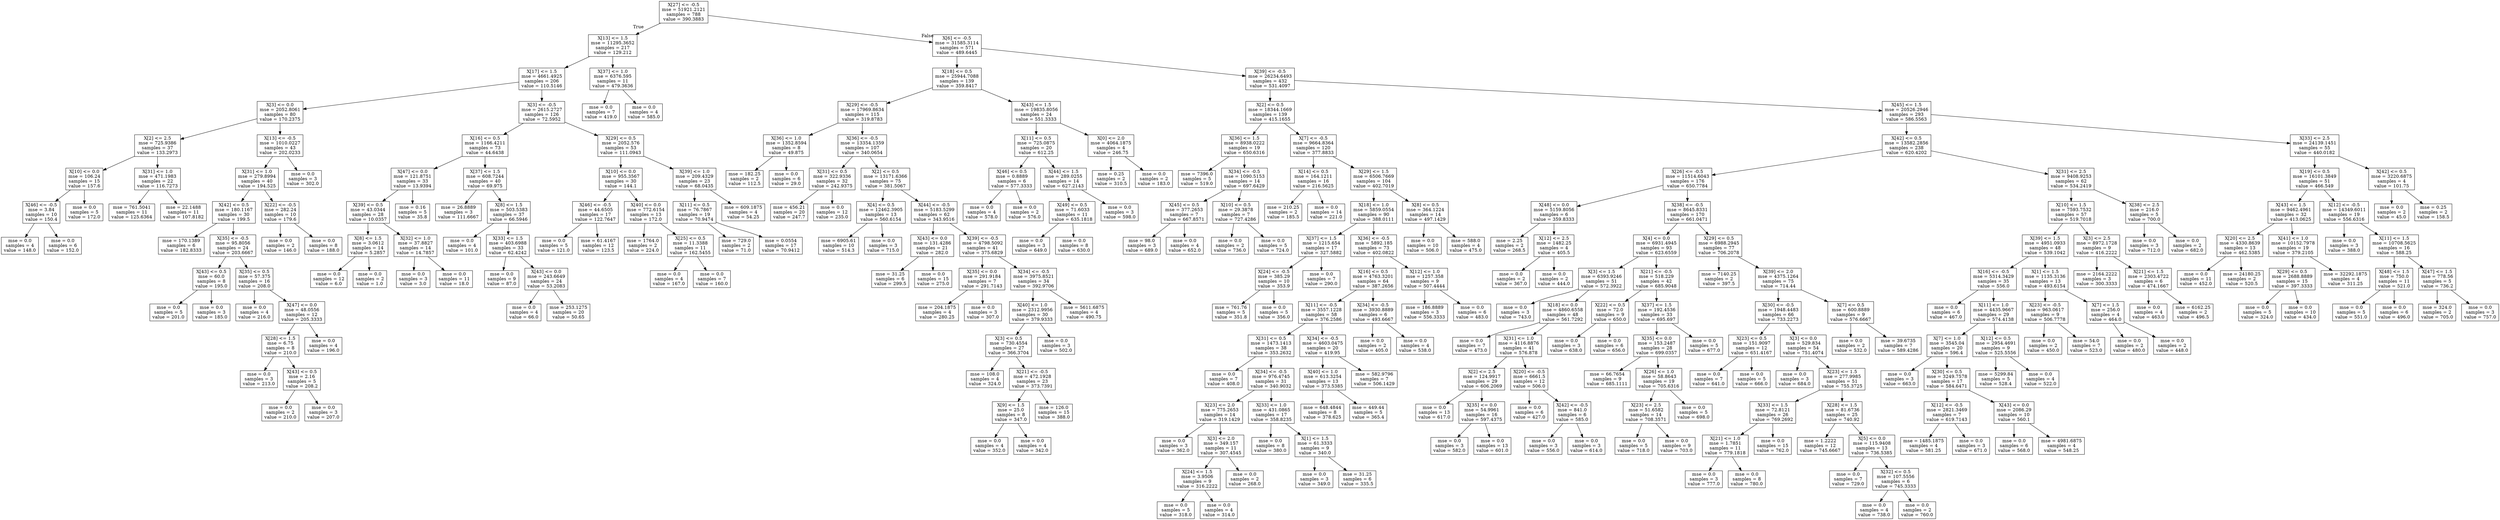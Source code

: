 digraph Tree {
node [shape=box] ;
0 [label="X[27] <= -0.5\nmse = 51921.2121\nsamples = 788\nvalue = 390.3883"] ;
1 [label="X[13] <= 1.5\nmse = 11295.3652\nsamples = 217\nvalue = 129.212"] ;
0 -> 1 [labeldistance=2.5, labelangle=45, headlabel="True"] ;
2 [label="X[17] <= 1.5\nmse = 4661.4925\nsamples = 206\nvalue = 110.5146"] ;
1 -> 2 ;
3 [label="X[3] <= 0.0\nmse = 2052.8061\nsamples = 80\nvalue = 170.2375"] ;
2 -> 3 ;
4 [label="X[2] <= 2.5\nmse = 725.9386\nsamples = 37\nvalue = 133.2973"] ;
3 -> 4 ;
5 [label="X[10] <= 0.0\nmse = 106.24\nsamples = 15\nvalue = 157.6"] ;
4 -> 5 ;
6 [label="X[46] <= -0.5\nmse = 3.84\nsamples = 10\nvalue = 150.4"] ;
5 -> 6 ;
7 [label="mse = 0.0\nsamples = 4\nvalue = 148.0"] ;
6 -> 7 ;
8 [label="mse = 0.0\nsamples = 6\nvalue = 152.0"] ;
6 -> 8 ;
9 [label="mse = 0.0\nsamples = 5\nvalue = 172.0"] ;
5 -> 9 ;
10 [label="X[31] <= 1.0\nmse = 471.1983\nsamples = 22\nvalue = 116.7273"] ;
4 -> 10 ;
11 [label="mse = 761.5041\nsamples = 11\nvalue = 125.6364"] ;
10 -> 11 ;
12 [label="mse = 22.1488\nsamples = 11\nvalue = 107.8182"] ;
10 -> 12 ;
13 [label="X[13] <= -0.5\nmse = 1010.0227\nsamples = 43\nvalue = 202.0233"] ;
3 -> 13 ;
14 [label="X[31] <= 1.0\nmse = 279.8994\nsamples = 40\nvalue = 194.525"] ;
13 -> 14 ;
15 [label="X[42] <= 0.5\nmse = 180.1167\nsamples = 30\nvalue = 199.5"] ;
14 -> 15 ;
16 [label="mse = 170.1389\nsamples = 6\nvalue = 182.8333"] ;
15 -> 16 ;
17 [label="X[35] <= -0.5\nmse = 95.8056\nsamples = 24\nvalue = 203.6667"] ;
15 -> 17 ;
18 [label="X[43] <= 0.5\nmse = 60.0\nsamples = 8\nvalue = 195.0"] ;
17 -> 18 ;
19 [label="mse = 0.0\nsamples = 5\nvalue = 201.0"] ;
18 -> 19 ;
20 [label="mse = 0.0\nsamples = 3\nvalue = 185.0"] ;
18 -> 20 ;
21 [label="X[35] <= 0.5\nmse = 57.375\nsamples = 16\nvalue = 208.0"] ;
17 -> 21 ;
22 [label="mse = 0.0\nsamples = 4\nvalue = 216.0"] ;
21 -> 22 ;
23 [label="X[47] <= 0.0\nmse = 48.0556\nsamples = 12\nvalue = 205.3333"] ;
21 -> 23 ;
24 [label="X[28] <= 1.5\nmse = 6.75\nsamples = 8\nvalue = 210.0"] ;
23 -> 24 ;
25 [label="mse = 0.0\nsamples = 3\nvalue = 213.0"] ;
24 -> 25 ;
26 [label="X[43] <= 0.5\nmse = 2.16\nsamples = 5\nvalue = 208.2"] ;
24 -> 26 ;
27 [label="mse = 0.0\nsamples = 2\nvalue = 210.0"] ;
26 -> 27 ;
28 [label="mse = 0.0\nsamples = 3\nvalue = 207.0"] ;
26 -> 28 ;
29 [label="mse = 0.0\nsamples = 4\nvalue = 196.0"] ;
23 -> 29 ;
30 [label="X[22] <= -0.5\nmse = 282.24\nsamples = 10\nvalue = 179.6"] ;
14 -> 30 ;
31 [label="mse = 0.0\nsamples = 2\nvalue = 146.0"] ;
30 -> 31 ;
32 [label="mse = 0.0\nsamples = 8\nvalue = 188.0"] ;
30 -> 32 ;
33 [label="mse = 0.0\nsamples = 3\nvalue = 302.0"] ;
13 -> 33 ;
34 [label="X[3] <= -0.5\nmse = 2615.2727\nsamples = 126\nvalue = 72.5952"] ;
2 -> 34 ;
35 [label="X[16] <= 0.5\nmse = 1166.4211\nsamples = 73\nvalue = 44.6438"] ;
34 -> 35 ;
36 [label="X[47] <= 0.0\nmse = 121.8751\nsamples = 33\nvalue = 13.9394"] ;
35 -> 36 ;
37 [label="X[39] <= 0.5\nmse = 43.0344\nsamples = 28\nvalue = 10.0357"] ;
36 -> 37 ;
38 [label="X[8] <= 1.5\nmse = 3.0612\nsamples = 14\nvalue = 5.2857"] ;
37 -> 38 ;
39 [label="mse = 0.0\nsamples = 12\nvalue = 6.0"] ;
38 -> 39 ;
40 [label="mse = 0.0\nsamples = 2\nvalue = 1.0"] ;
38 -> 40 ;
41 [label="X[32] <= 1.0\nmse = 37.8827\nsamples = 14\nvalue = 14.7857"] ;
37 -> 41 ;
42 [label="mse = 0.0\nsamples = 3\nvalue = 3.0"] ;
41 -> 42 ;
43 [label="mse = 0.0\nsamples = 11\nvalue = 18.0"] ;
41 -> 43 ;
44 [label="mse = 0.16\nsamples = 5\nvalue = 35.8"] ;
36 -> 44 ;
45 [label="X[37] <= 1.5\nmse = 608.7244\nsamples = 40\nvalue = 69.975"] ;
35 -> 45 ;
46 [label="mse = 26.8889\nsamples = 3\nvalue = 111.6667"] ;
45 -> 46 ;
47 [label="X[8] <= 1.5\nmse = 503.5383\nsamples = 37\nvalue = 66.5946"] ;
45 -> 47 ;
48 [label="mse = 0.0\nsamples = 4\nvalue = 101.0"] ;
47 -> 48 ;
49 [label="X[33] <= 1.5\nmse = 403.6988\nsamples = 33\nvalue = 62.4242"] ;
47 -> 49 ;
50 [label="mse = 0.0\nsamples = 9\nvalue = 87.0"] ;
49 -> 50 ;
51 [label="X[43] <= 0.0\nmse = 243.6649\nsamples = 24\nvalue = 53.2083"] ;
49 -> 51 ;
52 [label="mse = 0.0\nsamples = 4\nvalue = 66.0"] ;
51 -> 52 ;
53 [label="mse = 253.1275\nsamples = 20\nvalue = 50.65"] ;
51 -> 53 ;
54 [label="X[29] <= 0.5\nmse = 2052.576\nsamples = 53\nvalue = 111.0943"] ;
34 -> 54 ;
55 [label="X[10] <= 0.0\nmse = 955.3567\nsamples = 30\nvalue = 144.1"] ;
54 -> 55 ;
56 [label="X[46] <= -0.5\nmse = 44.6505\nsamples = 17\nvalue = 122.7647"] ;
55 -> 56 ;
57 [label="mse = 0.0\nsamples = 5\nvalue = 121.0"] ;
56 -> 57 ;
58 [label="mse = 61.4167\nsamples = 12\nvalue = 123.5"] ;
56 -> 58 ;
59 [label="X[40] <= 0.0\nmse = 772.6154\nsamples = 13\nvalue = 172.0"] ;
55 -> 59 ;
60 [label="mse = 1764.0\nsamples = 2\nvalue = 224.0"] ;
59 -> 60 ;
61 [label="X[25] <= 0.5\nmse = 11.3388\nsamples = 11\nvalue = 162.5455"] ;
59 -> 61 ;
62 [label="mse = 0.0\nsamples = 4\nvalue = 167.0"] ;
61 -> 62 ;
63 [label="mse = 0.0\nsamples = 7\nvalue = 160.0"] ;
61 -> 63 ;
64 [label="X[39] <= 1.0\nmse = 209.4329\nsamples = 23\nvalue = 68.0435"] ;
54 -> 64 ;
65 [label="X[11] <= 0.5\nmse = 76.7867\nsamples = 19\nvalue = 70.9474"] ;
64 -> 65 ;
66 [label="mse = 729.0\nsamples = 2\nvalue = 71.0"] ;
65 -> 66 ;
67 [label="mse = 0.0554\nsamples = 17\nvalue = 70.9412"] ;
65 -> 67 ;
68 [label="mse = 609.1875\nsamples = 4\nvalue = 54.25"] ;
64 -> 68 ;
69 [label="X[37] <= 1.0\nmse = 6376.595\nsamples = 11\nvalue = 479.3636"] ;
1 -> 69 ;
70 [label="mse = 0.0\nsamples = 7\nvalue = 419.0"] ;
69 -> 70 ;
71 [label="mse = 0.0\nsamples = 4\nvalue = 585.0"] ;
69 -> 71 ;
72 [label="X[6] <= -0.5\nmse = 31585.3114\nsamples = 571\nvalue = 489.6445"] ;
0 -> 72 [labeldistance=2.5, labelangle=-45, headlabel="False"] ;
73 [label="X[18] <= 0.5\nmse = 25944.7088\nsamples = 139\nvalue = 359.8417"] ;
72 -> 73 ;
74 [label="X[29] <= -0.5\nmse = 17969.8634\nsamples = 115\nvalue = 319.8783"] ;
73 -> 74 ;
75 [label="X[36] <= 1.0\nmse = 1352.8594\nsamples = 8\nvalue = 49.875"] ;
74 -> 75 ;
76 [label="mse = 182.25\nsamples = 2\nvalue = 112.5"] ;
75 -> 76 ;
77 [label="mse = 0.0\nsamples = 6\nvalue = 29.0"] ;
75 -> 77 ;
78 [label="X[36] <= -0.5\nmse = 13354.1359\nsamples = 107\nvalue = 340.0654"] ;
74 -> 78 ;
79 [label="X[31] <= 0.5\nmse = 322.9336\nsamples = 32\nvalue = 242.9375"] ;
78 -> 79 ;
80 [label="mse = 456.21\nsamples = 20\nvalue = 247.7"] ;
79 -> 80 ;
81 [label="mse = 0.0\nsamples = 12\nvalue = 235.0"] ;
79 -> 81 ;
82 [label="X[2] <= 0.5\nmse = 13171.6366\nsamples = 75\nvalue = 381.5067"] ;
78 -> 82 ;
83 [label="X[4] <= 0.5\nmse = 12462.3905\nsamples = 13\nvalue = 560.6154"] ;
82 -> 83 ;
84 [label="mse = 6905.61\nsamples = 10\nvalue = 514.3"] ;
83 -> 84 ;
85 [label="mse = 0.0\nsamples = 3\nvalue = 715.0"] ;
83 -> 85 ;
86 [label="X[44] <= -0.5\nmse = 5183.5299\nsamples = 62\nvalue = 343.9516"] ;
82 -> 86 ;
87 [label="X[43] <= 0.0\nmse = 131.4286\nsamples = 21\nvalue = 282.0"] ;
86 -> 87 ;
88 [label="mse = 31.25\nsamples = 6\nvalue = 299.5"] ;
87 -> 88 ;
89 [label="mse = 0.0\nsamples = 15\nvalue = 275.0"] ;
87 -> 89 ;
90 [label="X[39] <= -0.5\nmse = 4798.5092\nsamples = 41\nvalue = 375.6829"] ;
86 -> 90 ;
91 [label="X[35] <= 0.0\nmse = 291.9184\nsamples = 7\nvalue = 291.7143"] ;
90 -> 91 ;
92 [label="mse = 204.1875\nsamples = 4\nvalue = 280.25"] ;
91 -> 92 ;
93 [label="mse = 0.0\nsamples = 3\nvalue = 307.0"] ;
91 -> 93 ;
94 [label="X[34] <= -0.5\nmse = 3975.8521\nsamples = 34\nvalue = 392.9706"] ;
90 -> 94 ;
95 [label="X[40] <= 1.0\nmse = 2312.9956\nsamples = 30\nvalue = 379.9333"] ;
94 -> 95 ;
96 [label="X[3] <= 0.5\nmse = 730.4554\nsamples = 27\nvalue = 366.3704"] ;
95 -> 96 ;
97 [label="mse = 108.0\nsamples = 4\nvalue = 324.0"] ;
96 -> 97 ;
98 [label="X[21] <= -0.5\nmse = 472.1928\nsamples = 23\nvalue = 373.7391"] ;
96 -> 98 ;
99 [label="X[9] <= 1.5\nmse = 25.0\nsamples = 8\nvalue = 347.0"] ;
98 -> 99 ;
100 [label="mse = 0.0\nsamples = 4\nvalue = 352.0"] ;
99 -> 100 ;
101 [label="mse = 0.0\nsamples = 4\nvalue = 342.0"] ;
99 -> 101 ;
102 [label="mse = 126.0\nsamples = 15\nvalue = 388.0"] ;
98 -> 102 ;
103 [label="mse = 0.0\nsamples = 3\nvalue = 502.0"] ;
95 -> 103 ;
104 [label="mse = 5611.6875\nsamples = 4\nvalue = 490.75"] ;
94 -> 104 ;
105 [label="X[43] <= 1.5\nmse = 19835.8056\nsamples = 24\nvalue = 551.3333"] ;
73 -> 105 ;
106 [label="X[11] <= 0.5\nmse = 725.0875\nsamples = 20\nvalue = 612.25"] ;
105 -> 106 ;
107 [label="X[46] <= 0.5\nmse = 0.8889\nsamples = 6\nvalue = 577.3333"] ;
106 -> 107 ;
108 [label="mse = 0.0\nsamples = 4\nvalue = 578.0"] ;
107 -> 108 ;
109 [label="mse = 0.0\nsamples = 2\nvalue = 576.0"] ;
107 -> 109 ;
110 [label="X[44] <= 1.5\nmse = 289.0255\nsamples = 14\nvalue = 627.2143"] ;
106 -> 110 ;
111 [label="X[49] <= 0.5\nmse = 71.6033\nsamples = 11\nvalue = 635.1818"] ;
110 -> 111 ;
112 [label="mse = 0.0\nsamples = 3\nvalue = 649.0"] ;
111 -> 112 ;
113 [label="mse = 0.0\nsamples = 8\nvalue = 630.0"] ;
111 -> 113 ;
114 [label="mse = 0.0\nsamples = 3\nvalue = 598.0"] ;
110 -> 114 ;
115 [label="X[0] <= 2.0\nmse = 4064.1875\nsamples = 4\nvalue = 246.75"] ;
105 -> 115 ;
116 [label="mse = 0.25\nsamples = 2\nvalue = 310.5"] ;
115 -> 116 ;
117 [label="mse = 0.0\nsamples = 2\nvalue = 183.0"] ;
115 -> 117 ;
118 [label="X[39] <= -0.5\nmse = 26234.6493\nsamples = 432\nvalue = 531.4097"] ;
72 -> 118 ;
119 [label="X[2] <= 0.5\nmse = 18344.1669\nsamples = 139\nvalue = 415.1655"] ;
118 -> 119 ;
120 [label="X[36] <= 1.5\nmse = 8938.0222\nsamples = 19\nvalue = 650.6316"] ;
119 -> 120 ;
121 [label="mse = 7396.0\nsamples = 5\nvalue = 519.0"] ;
120 -> 121 ;
122 [label="X[34] <= -0.5\nmse = 1090.5153\nsamples = 14\nvalue = 697.6429"] ;
120 -> 122 ;
123 [label="X[45] <= 0.5\nmse = 377.2653\nsamples = 7\nvalue = 667.8571"] ;
122 -> 123 ;
124 [label="mse = 98.0\nsamples = 3\nvalue = 689.0"] ;
123 -> 124 ;
125 [label="mse = 0.0\nsamples = 4\nvalue = 652.0"] ;
123 -> 125 ;
126 [label="X[10] <= 0.5\nmse = 29.3878\nsamples = 7\nvalue = 727.4286"] ;
122 -> 126 ;
127 [label="mse = 0.0\nsamples = 2\nvalue = 736.0"] ;
126 -> 127 ;
128 [label="mse = 0.0\nsamples = 5\nvalue = 724.0"] ;
126 -> 128 ;
129 [label="X[7] <= -0.5\nmse = 9664.8364\nsamples = 120\nvalue = 377.8833"] ;
119 -> 129 ;
130 [label="X[14] <= 0.5\nmse = 164.1211\nsamples = 16\nvalue = 216.5625"] ;
129 -> 130 ;
131 [label="mse = 210.25\nsamples = 2\nvalue = 185.5"] ;
130 -> 131 ;
132 [label="mse = 0.0\nsamples = 14\nvalue = 221.0"] ;
130 -> 132 ;
133 [label="X[29] <= 1.5\nmse = 6506.7669\nsamples = 104\nvalue = 402.7019"] ;
129 -> 133 ;
134 [label="X[18] <= 1.0\nmse = 5859.0554\nsamples = 90\nvalue = 388.0111"] ;
133 -> 134 ;
135 [label="X[37] <= 1.5\nmse = 1215.654\nsamples = 17\nvalue = 327.5882"] ;
134 -> 135 ;
136 [label="X[24] <= -0.5\nmse = 385.29\nsamples = 10\nvalue = 353.9"] ;
135 -> 136 ;
137 [label="mse = 761.76\nsamples = 5\nvalue = 351.8"] ;
136 -> 137 ;
138 [label="mse = 0.0\nsamples = 5\nvalue = 356.0"] ;
136 -> 138 ;
139 [label="mse = 0.0\nsamples = 7\nvalue = 290.0"] ;
135 -> 139 ;
140 [label="X[36] <= -0.5\nmse = 5892.185\nsamples = 73\nvalue = 402.0822"] ;
134 -> 140 ;
141 [label="X[16] <= 0.5\nmse = 4763.3201\nsamples = 64\nvalue = 387.2656"] ;
140 -> 141 ;
142 [label="X[11] <= -0.5\nmse = 3557.1228\nsamples = 58\nvalue = 376.2586"] ;
141 -> 142 ;
143 [label="X[31] <= 0.5\nmse = 1473.1413\nsamples = 38\nvalue = 353.2632"] ;
142 -> 143 ;
144 [label="mse = 0.0\nsamples = 7\nvalue = 408.0"] ;
143 -> 144 ;
145 [label="X[34] <= -0.5\nmse = 976.4745\nsamples = 31\nvalue = 340.9032"] ;
143 -> 145 ;
146 [label="X[23] <= 2.0\nmse = 775.2653\nsamples = 14\nvalue = 319.1429"] ;
145 -> 146 ;
147 [label="mse = 0.0\nsamples = 3\nvalue = 362.0"] ;
146 -> 147 ;
148 [label="X[3] <= 2.0\nmse = 349.157\nsamples = 11\nvalue = 307.4545"] ;
146 -> 148 ;
149 [label="X[24] <= 1.5\nmse = 3.9506\nsamples = 9\nvalue = 316.2222"] ;
148 -> 149 ;
150 [label="mse = 0.0\nsamples = 5\nvalue = 318.0"] ;
149 -> 150 ;
151 [label="mse = 0.0\nsamples = 4\nvalue = 314.0"] ;
149 -> 151 ;
152 [label="mse = 0.0\nsamples = 2\nvalue = 268.0"] ;
148 -> 152 ;
153 [label="X[33] <= 1.0\nmse = 431.0865\nsamples = 17\nvalue = 358.8235"] ;
145 -> 153 ;
154 [label="mse = 0.0\nsamples = 8\nvalue = 380.0"] ;
153 -> 154 ;
155 [label="X[1] <= 1.5\nmse = 61.3333\nsamples = 9\nvalue = 340.0"] ;
153 -> 155 ;
156 [label="mse = 0.0\nsamples = 3\nvalue = 349.0"] ;
155 -> 156 ;
157 [label="mse = 31.25\nsamples = 6\nvalue = 335.5"] ;
155 -> 157 ;
158 [label="X[34] <= -0.5\nmse = 4603.0475\nsamples = 20\nvalue = 419.95"] ;
142 -> 158 ;
159 [label="X[40] <= 1.0\nmse = 613.3254\nsamples = 13\nvalue = 373.5385"] ;
158 -> 159 ;
160 [label="mse = 648.4844\nsamples = 8\nvalue = 378.625"] ;
159 -> 160 ;
161 [label="mse = 449.44\nsamples = 5\nvalue = 365.4"] ;
159 -> 161 ;
162 [label="mse = 582.9796\nsamples = 7\nvalue = 506.1429"] ;
158 -> 162 ;
163 [label="X[34] <= -0.5\nmse = 3930.8889\nsamples = 6\nvalue = 493.6667"] ;
141 -> 163 ;
164 [label="mse = 0.0\nsamples = 2\nvalue = 405.0"] ;
163 -> 164 ;
165 [label="mse = 0.0\nsamples = 4\nvalue = 538.0"] ;
163 -> 165 ;
166 [label="X[12] <= 1.0\nmse = 1257.358\nsamples = 9\nvalue = 507.4444"] ;
140 -> 166 ;
167 [label="mse = 186.8889\nsamples = 3\nvalue = 556.3333"] ;
166 -> 167 ;
168 [label="mse = 0.0\nsamples = 6\nvalue = 483.0"] ;
166 -> 168 ;
169 [label="X[8] <= 0.5\nmse = 364.1224\nsamples = 14\nvalue = 497.1429"] ;
133 -> 169 ;
170 [label="mse = 0.0\nsamples = 10\nvalue = 506.0"] ;
169 -> 170 ;
171 [label="mse = 588.0\nsamples = 4\nvalue = 475.0"] ;
169 -> 171 ;
172 [label="X[45] <= 1.5\nmse = 20526.2946\nsamples = 293\nvalue = 586.5563"] ;
118 -> 172 ;
173 [label="X[42] <= 0.5\nmse = 13582.2856\nsamples = 238\nvalue = 620.4202"] ;
172 -> 173 ;
174 [label="X[26] <= -0.5\nmse = 11514.6043\nsamples = 176\nvalue = 650.7784"] ;
173 -> 174 ;
175 [label="X[48] <= 0.0\nmse = 5159.8056\nsamples = 6\nvalue = 359.8333"] ;
174 -> 175 ;
176 [label="mse = 2.25\nsamples = 2\nvalue = 268.5"] ;
175 -> 176 ;
177 [label="X[12] <= 2.5\nmse = 1482.25\nsamples = 4\nvalue = 405.5"] ;
175 -> 177 ;
178 [label="mse = 0.0\nsamples = 2\nvalue = 367.0"] ;
177 -> 178 ;
179 [label="mse = 0.0\nsamples = 2\nvalue = 444.0"] ;
177 -> 179 ;
180 [label="X[38] <= -0.5\nmse = 8645.8331\nsamples = 170\nvalue = 661.0471"] ;
174 -> 180 ;
181 [label="X[4] <= 0.0\nmse = 6931.4945\nsamples = 93\nvalue = 623.6559"] ;
180 -> 181 ;
182 [label="X[3] <= 1.5\nmse = 6393.9246\nsamples = 51\nvalue = 572.3922"] ;
181 -> 182 ;
183 [label="mse = 0.0\nsamples = 3\nvalue = 743.0"] ;
182 -> 183 ;
184 [label="X[18] <= 0.0\nmse = 4860.6558\nsamples = 48\nvalue = 561.7292"] ;
182 -> 184 ;
185 [label="mse = 0.0\nsamples = 7\nvalue = 473.0"] ;
184 -> 185 ;
186 [label="X[31] <= 1.0\nmse = 4116.8876\nsamples = 41\nvalue = 576.878"] ;
184 -> 186 ;
187 [label="X[2] <= 2.5\nmse = 124.9917\nsamples = 29\nvalue = 606.2069"] ;
186 -> 187 ;
188 [label="mse = 0.0\nsamples = 13\nvalue = 617.0"] ;
187 -> 188 ;
189 [label="X[35] <= 0.0\nmse = 54.9961\nsamples = 16\nvalue = 597.4375"] ;
187 -> 189 ;
190 [label="mse = 0.0\nsamples = 3\nvalue = 582.0"] ;
189 -> 190 ;
191 [label="mse = 0.0\nsamples = 13\nvalue = 601.0"] ;
189 -> 191 ;
192 [label="X[20] <= -0.5\nmse = 6661.5\nsamples = 12\nvalue = 506.0"] ;
186 -> 192 ;
193 [label="mse = 0.0\nsamples = 6\nvalue = 427.0"] ;
192 -> 193 ;
194 [label="X[42] <= -0.5\nmse = 841.0\nsamples = 6\nvalue = 585.0"] ;
192 -> 194 ;
195 [label="mse = 0.0\nsamples = 3\nvalue = 556.0"] ;
194 -> 195 ;
196 [label="mse = 0.0\nsamples = 3\nvalue = 614.0"] ;
194 -> 196 ;
197 [label="X[21] <= -0.5\nmse = 518.229\nsamples = 42\nvalue = 685.9048"] ;
181 -> 197 ;
198 [label="X[22] <= 0.5\nmse = 72.0\nsamples = 9\nvalue = 650.0"] ;
197 -> 198 ;
199 [label="mse = 0.0\nsamples = 3\nvalue = 638.0"] ;
198 -> 199 ;
200 [label="mse = 0.0\nsamples = 6\nvalue = 656.0"] ;
198 -> 200 ;
201 [label="X[37] <= 1.5\nmse = 192.4536\nsamples = 33\nvalue = 695.697"] ;
197 -> 201 ;
202 [label="X[35] <= 0.0\nmse = 153.2487\nsamples = 28\nvalue = 699.0357"] ;
201 -> 202 ;
203 [label="mse = 66.7654\nsamples = 9\nvalue = 685.1111"] ;
202 -> 203 ;
204 [label="X[26] <= 1.0\nmse = 58.8643\nsamples = 19\nvalue = 705.6316"] ;
202 -> 204 ;
205 [label="X[23] <= 2.5\nmse = 51.6582\nsamples = 14\nvalue = 708.3571"] ;
204 -> 205 ;
206 [label="mse = 0.0\nsamples = 5\nvalue = 718.0"] ;
205 -> 206 ;
207 [label="mse = 0.0\nsamples = 9\nvalue = 703.0"] ;
205 -> 207 ;
208 [label="mse = 0.0\nsamples = 5\nvalue = 698.0"] ;
204 -> 208 ;
209 [label="mse = 0.0\nsamples = 5\nvalue = 677.0"] ;
201 -> 209 ;
210 [label="X[29] <= 0.5\nmse = 6988.2945\nsamples = 77\nvalue = 706.2078"] ;
180 -> 210 ;
211 [label="mse = 7140.25\nsamples = 2\nvalue = 397.5"] ;
210 -> 211 ;
212 [label="X[39] <= 2.0\nmse = 4375.1264\nsamples = 75\nvalue = 714.44"] ;
210 -> 212 ;
213 [label="X[30] <= -0.5\nmse = 1948.4483\nsamples = 66\nvalue = 733.2273"] ;
212 -> 213 ;
214 [label="X[23] <= 0.5\nmse = 151.9097\nsamples = 12\nvalue = 651.4167"] ;
213 -> 214 ;
215 [label="mse = 0.0\nsamples = 7\nvalue = 641.0"] ;
214 -> 215 ;
216 [label="mse = 0.0\nsamples = 5\nvalue = 666.0"] ;
214 -> 216 ;
217 [label="X[3] <= 0.0\nmse = 529.834\nsamples = 54\nvalue = 751.4074"] ;
213 -> 217 ;
218 [label="mse = 0.0\nsamples = 3\nvalue = 684.0"] ;
217 -> 218 ;
219 [label="X[23] <= 1.5\nmse = 277.9985\nsamples = 51\nvalue = 755.3725"] ;
217 -> 219 ;
220 [label="X[33] <= 1.5\nmse = 72.8121\nsamples = 26\nvalue = 769.2692"] ;
219 -> 220 ;
221 [label="X[21] <= 1.0\nmse = 1.7851\nsamples = 11\nvalue = 779.1818"] ;
220 -> 221 ;
222 [label="mse = 0.0\nsamples = 3\nvalue = 777.0"] ;
221 -> 222 ;
223 [label="mse = 0.0\nsamples = 8\nvalue = 780.0"] ;
221 -> 223 ;
224 [label="mse = 0.0\nsamples = 15\nvalue = 762.0"] ;
220 -> 224 ;
225 [label="X[28] <= 1.5\nmse = 81.6736\nsamples = 25\nvalue = 740.92"] ;
219 -> 225 ;
226 [label="mse = 1.2222\nsamples = 12\nvalue = 745.6667"] ;
225 -> 226 ;
227 [label="X[5] <= 0.0\nmse = 115.9408\nsamples = 13\nvalue = 736.5385"] ;
225 -> 227 ;
228 [label="mse = 0.0\nsamples = 7\nvalue = 729.0"] ;
227 -> 228 ;
229 [label="X[32] <= 0.5\nmse = 107.5556\nsamples = 6\nvalue = 745.3333"] ;
227 -> 229 ;
230 [label="mse = 0.0\nsamples = 4\nvalue = 738.0"] ;
229 -> 230 ;
231 [label="mse = 0.0\nsamples = 2\nvalue = 760.0"] ;
229 -> 231 ;
232 [label="X[7] <= 0.5\nmse = 600.8889\nsamples = 9\nvalue = 576.6667"] ;
212 -> 232 ;
233 [label="mse = 0.0\nsamples = 2\nvalue = 532.0"] ;
232 -> 233 ;
234 [label="mse = 39.6735\nsamples = 7\nvalue = 589.4286"] ;
232 -> 234 ;
235 [label="X[31] <= 2.5\nmse = 9408.9253\nsamples = 62\nvalue = 534.2419"] ;
173 -> 235 ;
236 [label="X[10] <= 1.5\nmse = 7593.7532\nsamples = 57\nvalue = 519.7018"] ;
235 -> 236 ;
237 [label="X[39] <= 1.5\nmse = 4951.0933\nsamples = 48\nvalue = 539.1042"] ;
236 -> 237 ;
238 [label="X[16] <= -0.5\nmse = 5314.3429\nsamples = 35\nvalue = 556.0"] ;
237 -> 238 ;
239 [label="mse = 0.0\nsamples = 6\nvalue = 467.0"] ;
238 -> 239 ;
240 [label="X[11] <= 1.0\nmse = 4435.9667\nsamples = 29\nvalue = 574.4138"] ;
238 -> 240 ;
241 [label="X[7] <= 1.0\nmse = 3545.04\nsamples = 20\nvalue = 596.4"] ;
240 -> 241 ;
242 [label="mse = 0.0\nsamples = 3\nvalue = 663.0"] ;
241 -> 242 ;
243 [label="X[30] <= 0.5\nmse = 3249.7578\nsamples = 17\nvalue = 584.6471"] ;
241 -> 243 ;
244 [label="X[12] <= -0.5\nmse = 2821.3469\nsamples = 7\nvalue = 619.7143"] ;
243 -> 244 ;
245 [label="mse = 1485.1875\nsamples = 4\nvalue = 581.25"] ;
244 -> 245 ;
246 [label="mse = 0.0\nsamples = 3\nvalue = 671.0"] ;
244 -> 246 ;
247 [label="X[43] <= 0.0\nmse = 2086.29\nsamples = 10\nvalue = 560.1"] ;
243 -> 247 ;
248 [label="mse = 0.0\nsamples = 6\nvalue = 568.0"] ;
247 -> 248 ;
249 [label="mse = 4981.6875\nsamples = 4\nvalue = 548.25"] ;
247 -> 249 ;
250 [label="X[12] <= 0.5\nmse = 2954.4691\nsamples = 9\nvalue = 525.5556"] ;
240 -> 250 ;
251 [label="mse = 5299.84\nsamples = 5\nvalue = 528.4"] ;
250 -> 251 ;
252 [label="mse = 0.0\nsamples = 4\nvalue = 522.0"] ;
250 -> 252 ;
253 [label="X[1] <= 1.5\nmse = 1135.3136\nsamples = 13\nvalue = 493.6154"] ;
237 -> 253 ;
254 [label="X[23] <= -0.5\nmse = 963.0617\nsamples = 9\nvalue = 506.7778"] ;
253 -> 254 ;
255 [label="mse = 0.0\nsamples = 2\nvalue = 450.0"] ;
254 -> 255 ;
256 [label="mse = 54.0\nsamples = 7\nvalue = 523.0"] ;
254 -> 256 ;
257 [label="X[7] <= 1.5\nmse = 256.0\nsamples = 4\nvalue = 464.0"] ;
253 -> 257 ;
258 [label="mse = 0.0\nsamples = 2\nvalue = 480.0"] ;
257 -> 258 ;
259 [label="mse = 0.0\nsamples = 2\nvalue = 448.0"] ;
257 -> 259 ;
260 [label="X[3] <= 2.5\nmse = 8972.1728\nsamples = 9\nvalue = 416.2222"] ;
236 -> 260 ;
261 [label="mse = 2164.2222\nsamples = 3\nvalue = 300.3333"] ;
260 -> 261 ;
262 [label="X[21] <= 1.5\nmse = 2303.4722\nsamples = 6\nvalue = 474.1667"] ;
260 -> 262 ;
263 [label="mse = 0.0\nsamples = 4\nvalue = 463.0"] ;
262 -> 263 ;
264 [label="mse = 6162.25\nsamples = 2\nvalue = 496.5"] ;
262 -> 264 ;
265 [label="X[38] <= 2.5\nmse = 216.0\nsamples = 5\nvalue = 700.0"] ;
235 -> 265 ;
266 [label="mse = 0.0\nsamples = 3\nvalue = 712.0"] ;
265 -> 266 ;
267 [label="mse = 0.0\nsamples = 2\nvalue = 682.0"] ;
265 -> 267 ;
268 [label="X[33] <= 2.5\nmse = 24139.1451\nsamples = 55\nvalue = 440.0182"] ;
172 -> 268 ;
269 [label="X[19] <= 0.5\nmse = 16101.3849\nsamples = 51\nvalue = 466.549"] ;
268 -> 269 ;
270 [label="X[43] <= 1.5\nmse = 9462.4961\nsamples = 32\nvalue = 413.0625"] ;
269 -> 270 ;
271 [label="X[20] <= 2.5\nmse = 4330.8639\nsamples = 13\nvalue = 462.5385"] ;
270 -> 271 ;
272 [label="mse = 0.0\nsamples = 11\nvalue = 452.0"] ;
271 -> 272 ;
273 [label="mse = 24180.25\nsamples = 2\nvalue = 520.5"] ;
271 -> 273 ;
274 [label="X[41] <= 1.0\nmse = 10152.7978\nsamples = 19\nvalue = 379.2105"] ;
270 -> 274 ;
275 [label="X[29] <= 0.5\nmse = 2688.8889\nsamples = 15\nvalue = 397.3333"] ;
274 -> 275 ;
276 [label="mse = 0.0\nsamples = 5\nvalue = 324.0"] ;
275 -> 276 ;
277 [label="mse = 0.0\nsamples = 10\nvalue = 434.0"] ;
275 -> 277 ;
278 [label="mse = 32292.1875\nsamples = 4\nvalue = 311.25"] ;
274 -> 278 ;
279 [label="X[12] <= -0.5\nmse = 14349.6011\nsamples = 19\nvalue = 556.6316"] ;
269 -> 279 ;
280 [label="mse = 0.0\nsamples = 3\nvalue = 388.0"] ;
279 -> 280 ;
281 [label="X[11] <= 1.5\nmse = 10708.5625\nsamples = 16\nvalue = 588.25"] ;
279 -> 281 ;
282 [label="X[48] <= 1.5\nmse = 750.0\nsamples = 11\nvalue = 521.0"] ;
281 -> 282 ;
283 [label="mse = 0.0\nsamples = 5\nvalue = 551.0"] ;
282 -> 283 ;
284 [label="mse = 0.0\nsamples = 6\nvalue = 496.0"] ;
282 -> 284 ;
285 [label="X[47] <= 1.5\nmse = 778.56\nsamples = 5\nvalue = 736.2"] ;
281 -> 285 ;
286 [label="mse = 324.0\nsamples = 2\nvalue = 705.0"] ;
285 -> 286 ;
287 [label="mse = 0.0\nsamples = 3\nvalue = 757.0"] ;
285 -> 287 ;
288 [label="X[42] <= 0.5\nmse = 3220.6875\nsamples = 4\nvalue = 101.75"] ;
268 -> 288 ;
289 [label="mse = 0.0\nsamples = 2\nvalue = 45.0"] ;
288 -> 289 ;
290 [label="mse = 0.25\nsamples = 2\nvalue = 158.5"] ;
288 -> 290 ;
}